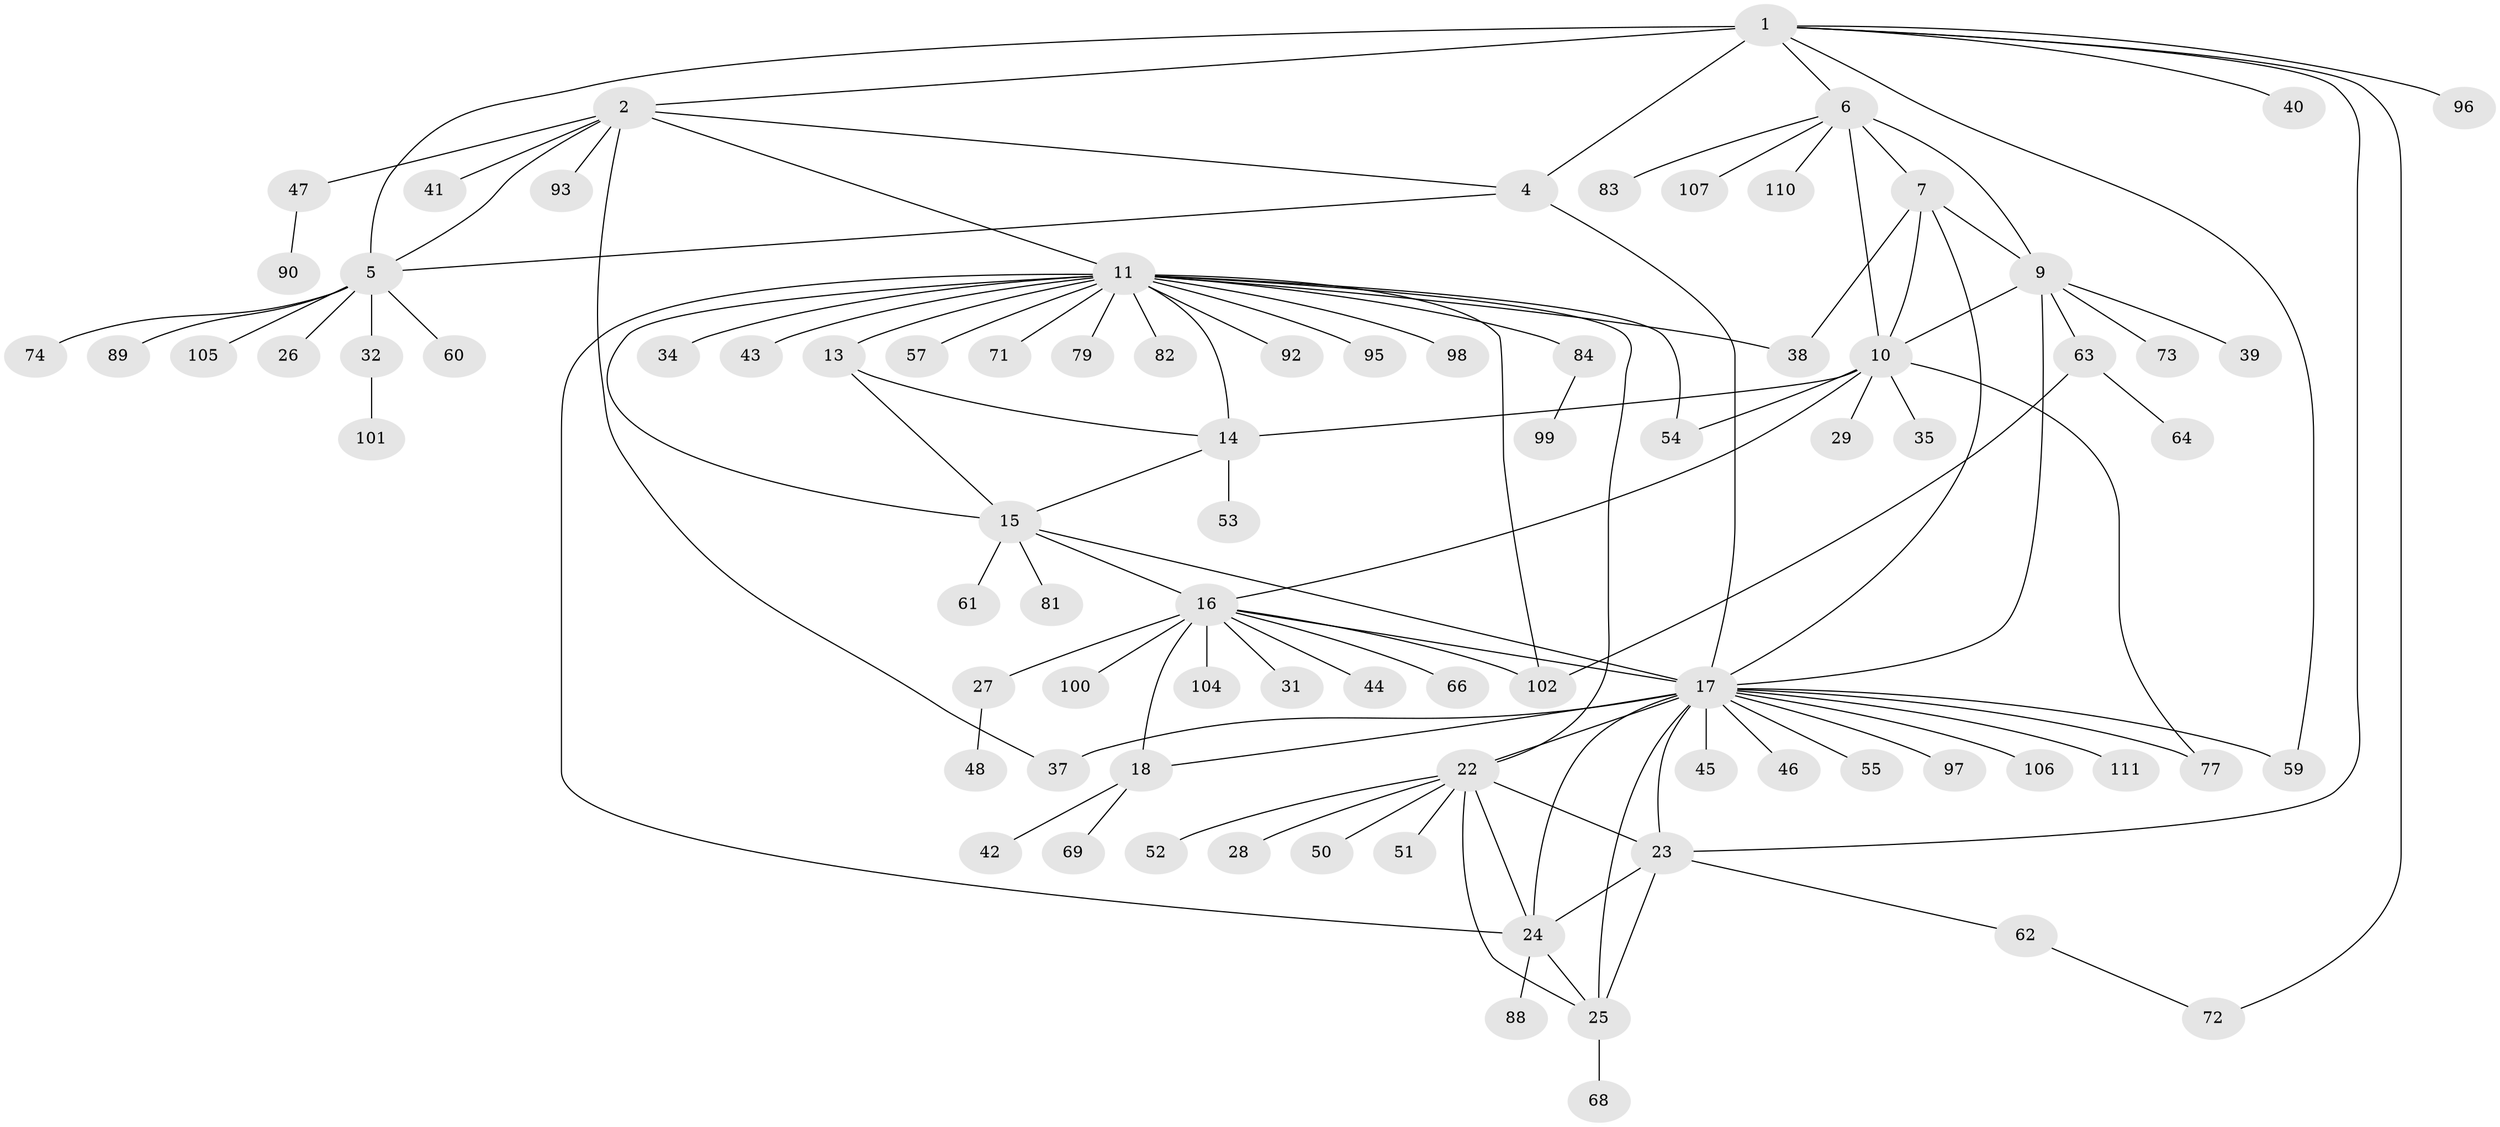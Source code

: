// original degree distribution, {6: 0.06306306306306306, 9: 0.02702702702702703, 8: 0.018018018018018018, 10: 0.018018018018018018, 5: 0.018018018018018018, 7: 0.02702702702702703, 11: 0.018018018018018018, 19: 0.009009009009009009, 4: 0.02702702702702703, 13: 0.009009009009009009, 1: 0.5585585585585585, 3: 0.036036036036036036, 2: 0.17117117117117117}
// Generated by graph-tools (version 1.1) at 2025/11/02/27/25 16:11:33]
// undirected, 84 vertices, 116 edges
graph export_dot {
graph [start="1"]
  node [color=gray90,style=filled];
  1 [super="+3"];
  2 [super="+86"];
  4 [super="+65"];
  5 [super="+49"];
  6 [super="+8"];
  7 [super="+76"];
  9 [super="+103"];
  10 [super="+87"];
  11 [super="+12"];
  13;
  14 [super="+33"];
  15 [super="+30"];
  16 [super="+19"];
  17 [super="+21"];
  18 [super="+20"];
  22 [super="+56"];
  23;
  24 [super="+58"];
  25 [super="+75"];
  26;
  27 [super="+91"];
  28;
  29;
  31;
  32 [super="+36"];
  34;
  35;
  37;
  38;
  39 [super="+67"];
  40;
  41;
  42;
  43;
  44;
  45;
  46;
  47;
  48;
  50;
  51;
  52;
  53;
  54;
  55;
  57;
  59;
  60 [super="+80"];
  61;
  62 [super="+70"];
  63 [super="+78"];
  64 [super="+94"];
  66 [super="+108"];
  68;
  69;
  71;
  72;
  73;
  74;
  77;
  79;
  81;
  82;
  83;
  84 [super="+85"];
  88;
  89;
  90;
  92;
  93;
  95;
  96;
  97;
  98;
  99;
  100;
  101;
  102 [super="+109"];
  104;
  105;
  106;
  107;
  110;
  111;
  1 -- 2 [weight=2];
  1 -- 4 [weight=2];
  1 -- 5 [weight=2];
  1 -- 40;
  1 -- 96;
  1 -- 72;
  1 -- 23;
  1 -- 59;
  1 -- 6;
  2 -- 4;
  2 -- 5;
  2 -- 37;
  2 -- 41;
  2 -- 47;
  2 -- 11;
  2 -- 93;
  4 -- 5;
  4 -- 17;
  5 -- 26;
  5 -- 32;
  5 -- 60;
  5 -- 89;
  5 -- 105;
  5 -- 74;
  6 -- 7 [weight=2];
  6 -- 9 [weight=2];
  6 -- 10 [weight=2];
  6 -- 107;
  6 -- 83;
  6 -- 110;
  7 -- 9;
  7 -- 10;
  7 -- 38;
  7 -- 17;
  9 -- 10;
  9 -- 39;
  9 -- 63;
  9 -- 73;
  9 -- 17;
  10 -- 14;
  10 -- 29;
  10 -- 35;
  10 -- 54;
  10 -- 77;
  10 -- 16;
  11 -- 13 [weight=2];
  11 -- 14 [weight=2];
  11 -- 15 [weight=2];
  11 -- 57;
  11 -- 71;
  11 -- 79;
  11 -- 82;
  11 -- 84;
  11 -- 24;
  11 -- 92;
  11 -- 95;
  11 -- 34;
  11 -- 98;
  11 -- 38;
  11 -- 102;
  11 -- 43;
  11 -- 54;
  11 -- 22;
  13 -- 14;
  13 -- 15;
  14 -- 15;
  14 -- 53;
  15 -- 61;
  15 -- 81;
  15 -- 17;
  15 -- 16;
  16 -- 17 [weight=2];
  16 -- 18 [weight=4];
  16 -- 31;
  16 -- 44;
  16 -- 66;
  16 -- 100;
  16 -- 102;
  16 -- 104;
  16 -- 27;
  17 -- 18 [weight=2];
  17 -- 37;
  17 -- 45;
  17 -- 46;
  17 -- 59;
  17 -- 97;
  17 -- 106;
  17 -- 77;
  17 -- 111;
  17 -- 55;
  17 -- 22;
  17 -- 23;
  17 -- 24;
  17 -- 25;
  18 -- 42;
  18 -- 69;
  22 -- 23;
  22 -- 24;
  22 -- 25;
  22 -- 28;
  22 -- 50;
  22 -- 51;
  22 -- 52;
  23 -- 24;
  23 -- 25;
  23 -- 62;
  24 -- 25;
  24 -- 88;
  25 -- 68;
  27 -- 48;
  32 -- 101;
  47 -- 90;
  62 -- 72;
  63 -- 64;
  63 -- 102;
  84 -- 99;
}
